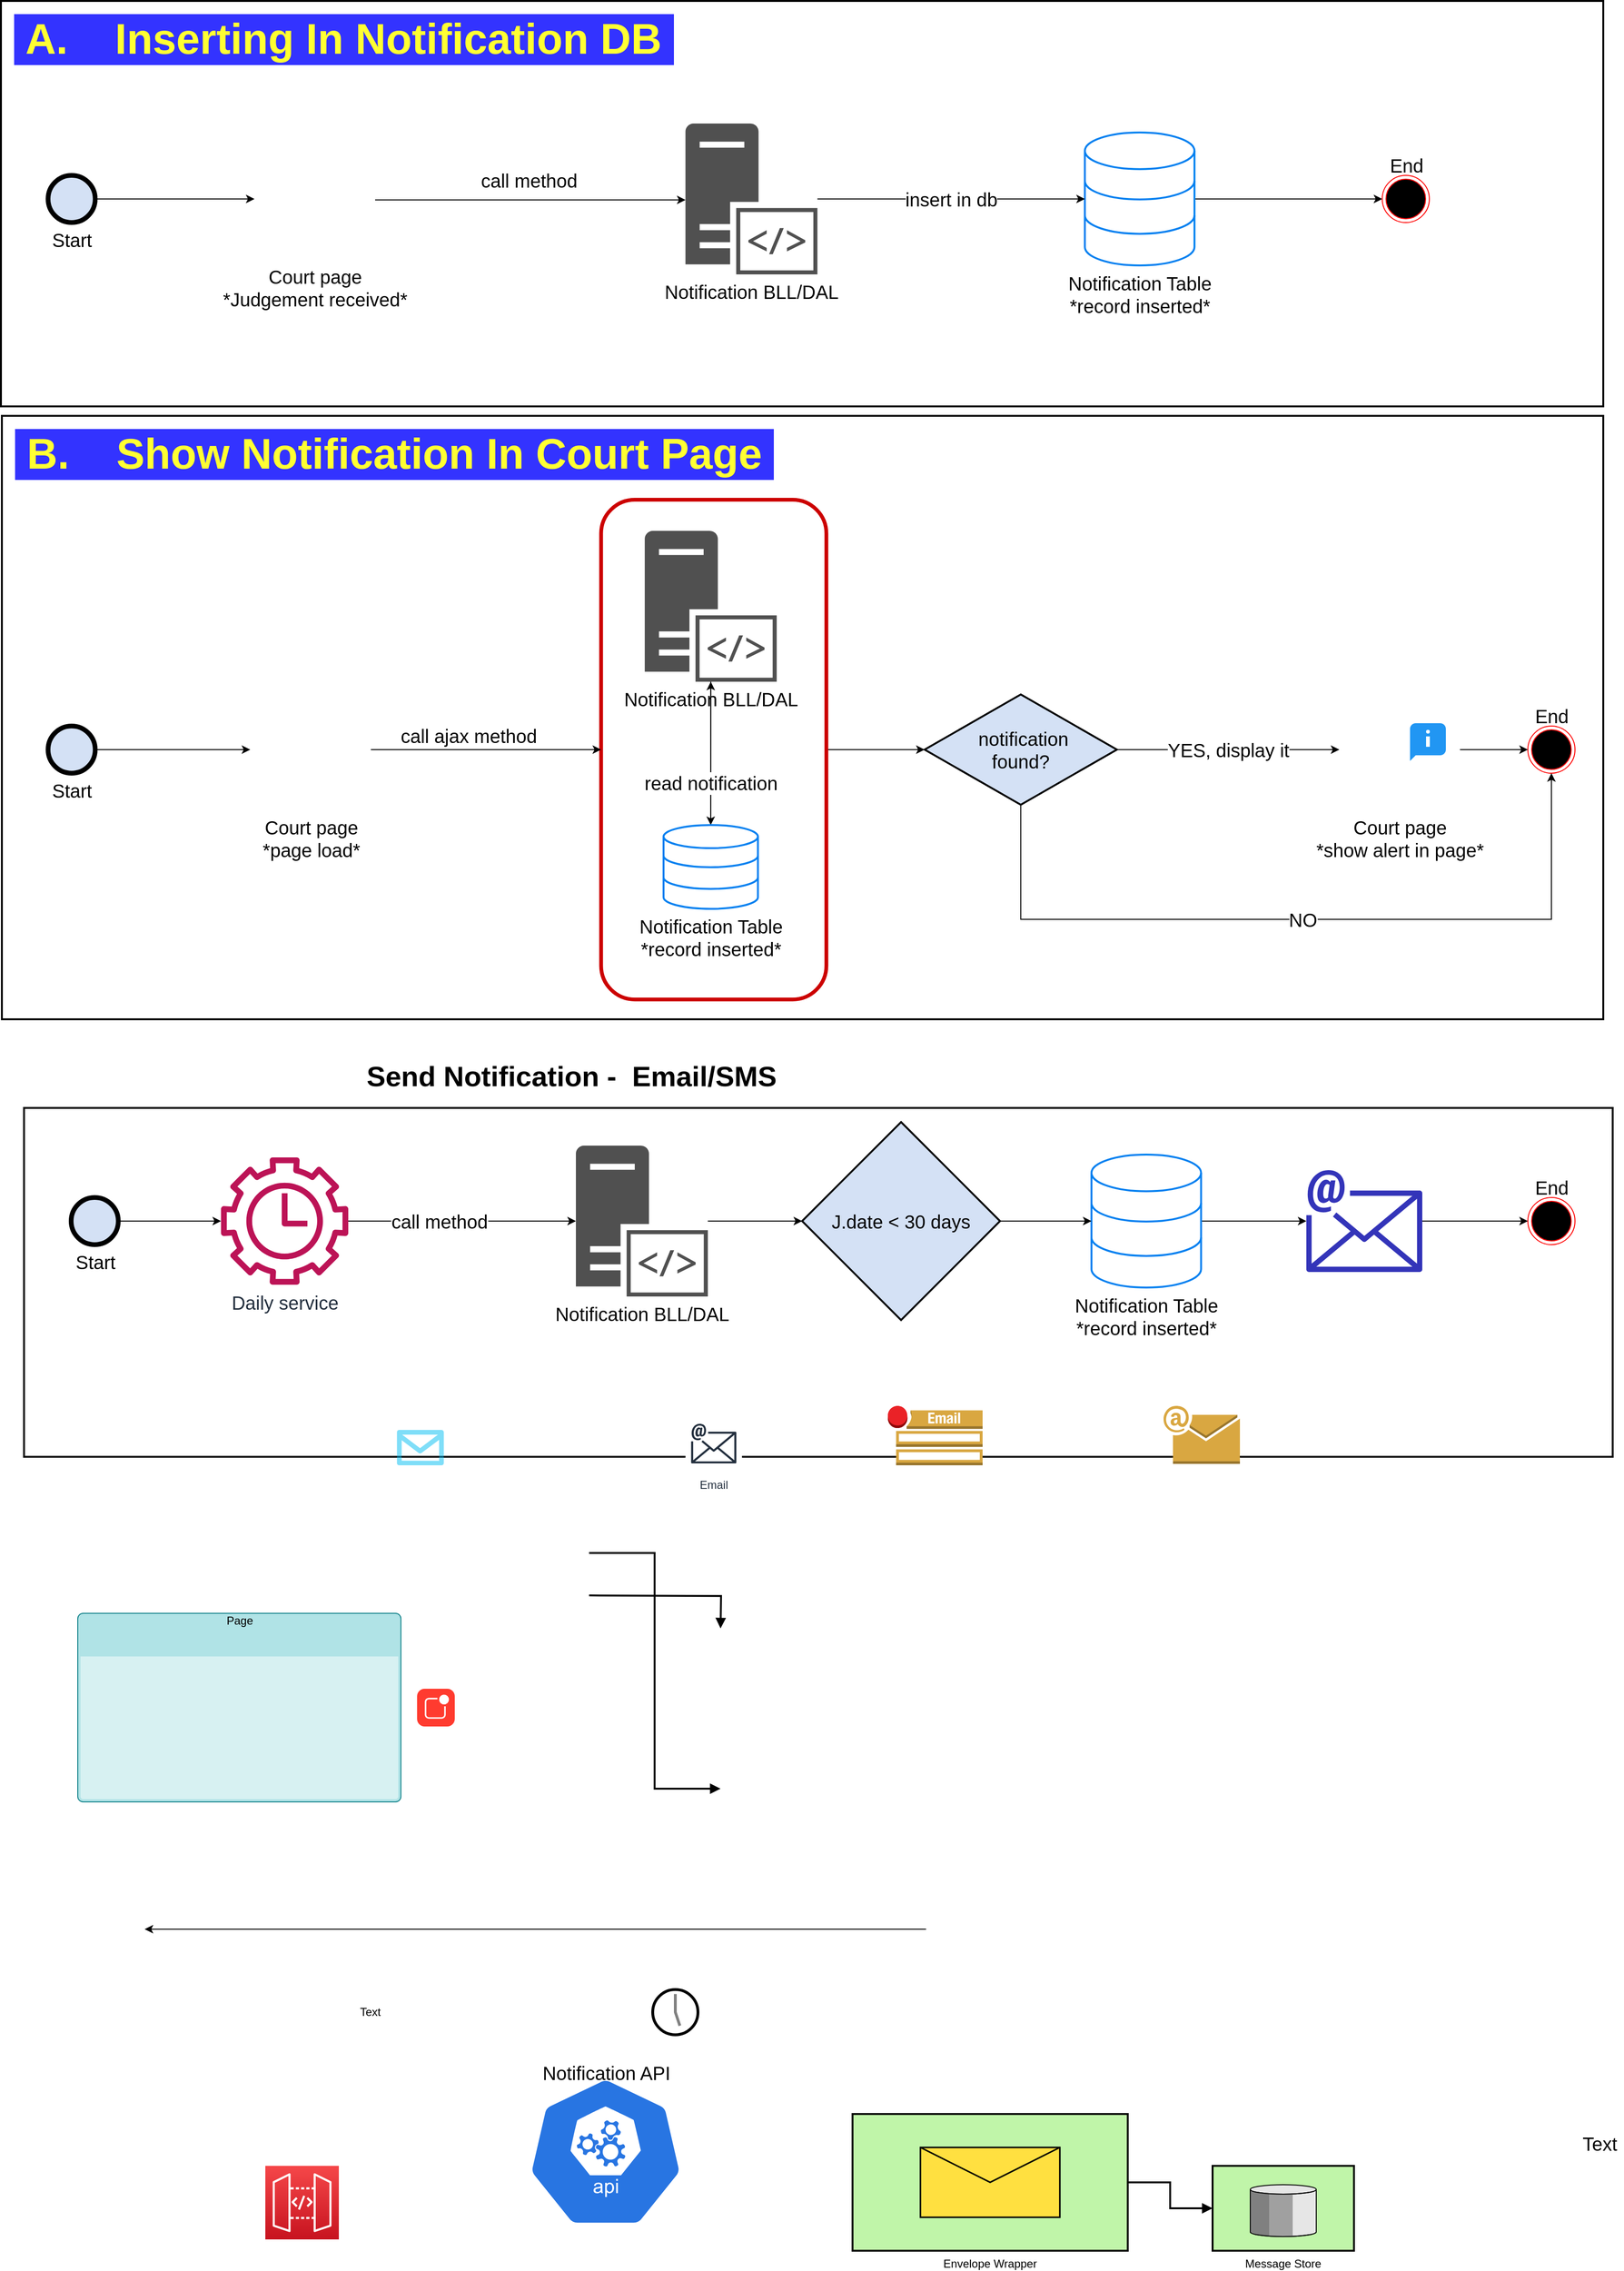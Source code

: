 <mxfile version="12.9.14" type="github">
  <diagram name="Page-1" id="74b105a0-9070-1c63-61bc-23e55f88626e">
    <mxGraphModel dx="2595" dy="1248" grid="1" gridSize="10" guides="1" tooltips="1" connect="1" arrows="1" fold="1" page="1" pageScale="1.5" pageWidth="1169" pageHeight="826" background="none" math="0" shadow="0">
      <root>
        <mxCell id="0" style=";html=1;" />
        <mxCell id="1" style=";html=1;" parent="0" />
        <mxCell id="a0KS-EexGl-eNFFs-aci-116" value="" style="rounded=0;whiteSpace=wrap;html=1;strokeWidth=2;fontSize=20;" parent="1" vertex="1">
          <mxGeometry x="31" y="480" width="1699" height="640" as="geometry" />
        </mxCell>
        <mxCell id="FA-CyTcXcXYD7pg30gIt-13" style="edgeStyle=orthogonalEdgeStyle;rounded=0;orthogonalLoop=1;jettySize=auto;html=1;" edge="1" parent="1" source="FA-CyTcXcXYD7pg30gIt-12" target="a0KS-EexGl-eNFFs-aci-157">
          <mxGeometry relative="1" as="geometry" />
        </mxCell>
        <mxCell id="FA-CyTcXcXYD7pg30gIt-12" value="" style="rounded=1;whiteSpace=wrap;html=1;fillColor=none;strokeColor=#CC0000;strokeWidth=4;" vertex="1" parent="1">
          <mxGeometry x="666.75" y="569" width="239" height="530" as="geometry" />
        </mxCell>
        <mxCell id="a0KS-EexGl-eNFFs-aci-103" value="" style="rounded=0;whiteSpace=wrap;html=1;strokeWidth=2;fontSize=20;" parent="1" vertex="1">
          <mxGeometry x="30" y="40" width="1700" height="430" as="geometry" />
        </mxCell>
        <mxCell id="10b056a9c633e61c-20" style="edgeStyle=orthogonalEdgeStyle;rounded=0;html=1;endArrow=block;endFill=1;jettySize=auto;orthogonalLoop=1;strokeWidth=2;startArrow=none;startFill=0;" parent="1" edge="1">
          <mxGeometry relative="1" as="geometry">
            <mxPoint x="654" y="1731.059" as="sourcePoint" />
            <mxPoint x="793.5" y="1766" as="targetPoint" />
          </mxGeometry>
        </mxCell>
        <mxCell id="10b056a9c633e61c-21" style="edgeStyle=orthogonalEdgeStyle;rounded=0;html=1;endArrow=block;endFill=1;jettySize=auto;orthogonalLoop=1;strokeWidth=2;startArrow=none;startFill=0;" parent="1" edge="1">
          <mxGeometry relative="1" as="geometry">
            <Array as="points">
              <mxPoint x="723.5" y="1686" />
              <mxPoint x="723.5" y="1936" />
            </Array>
            <mxPoint x="654" y="1686" as="sourcePoint" />
            <mxPoint x="793.5" y="1936" as="targetPoint" />
          </mxGeometry>
        </mxCell>
        <mxCell id="10b056a9c633e61c-27" style="edgeStyle=orthogonalEdgeStyle;rounded=0;html=1;endArrow=block;endFill=1;jettySize=auto;orthogonalLoop=1;strokeWidth=2;startArrow=none;startFill=0;" parent="1" source="10b056a9c633e61c-13" target="10b056a9c633e61c-15" edge="1">
          <mxGeometry relative="1" as="geometry" />
        </mxCell>
        <mxCell id="10b056a9c633e61c-13" value="Envelope Wrapper" style="strokeWidth=2;dashed=0;align=center;fontSize=12;fillColor=#c0f5a9;verticalLabelPosition=bottom;verticalAlign=top;shape=mxgraph.eip.envelope_wrapper;" parent="1" vertex="1">
          <mxGeometry x="933.5" y="2281" width="292" height="145" as="geometry" />
        </mxCell>
        <mxCell id="10b056a9c633e61c-15" value="Message Store" style="strokeWidth=2;dashed=0;align=center;fontSize=12;verticalLabelPosition=bottom;verticalAlign=top;shape=mxgraph.eip.message_store;fillColor=#c0f5a9" parent="1" vertex="1">
          <mxGeometry x="1315.5" y="2336" width="150" height="90" as="geometry" />
        </mxCell>
        <mxCell id="a0KS-EexGl-eNFFs-aci-5" value="" style="shape=image;html=1;verticalAlign=top;verticalLabelPosition=bottom;labelBackgroundColor=#ffffff;imageAspect=0;aspect=fixed;image=https://cdn2.iconfinder.com/data/icons/it-technology/70/BrowserClear-128.png" parent="1" vertex="1">
          <mxGeometry x="1071.5" y="1670" width="128" height="128" as="geometry" />
        </mxCell>
        <mxCell id="a0KS-EexGl-eNFFs-aci-10" value="" style="edgeStyle=orthogonalEdgeStyle;rounded=0;orthogonalLoop=1;jettySize=auto;html=1;" parent="1" source="a0KS-EexGl-eNFFs-aci-6" target="a0KS-EexGl-eNFFs-aci-9" edge="1">
          <mxGeometry relative="1" as="geometry" />
        </mxCell>
        <mxCell id="a0KS-EexGl-eNFFs-aci-6" value="" style="shape=image;html=1;verticalAlign=top;verticalLabelPosition=bottom;labelBackgroundColor=#ffffff;imageAspect=0;aspect=fixed;image=https://cdn2.iconfinder.com/data/icons/free-1/128/Page__web__web_page-128.png" parent="1" vertex="1">
          <mxGeometry x="1011.5" y="2021" width="128" height="128" as="geometry" />
        </mxCell>
        <mxCell id="a0KS-EexGl-eNFFs-aci-9" value="" style="shape=image;html=1;verticalAlign=top;verticalLabelPosition=bottom;labelBackgroundColor=#ffffff;imageAspect=0;aspect=fixed;image=https://cdn2.iconfinder.com/data/icons/free-1/128/Page__web__web_page-128.png" parent="1" vertex="1">
          <mxGeometry x="54.5" y="2021" width="128" height="128" as="geometry" />
        </mxCell>
        <mxCell id="a0KS-EexGl-eNFFs-aci-8" value="" style="html=1;strokeWidth=1;shadow=0;dashed=0;shape=mxgraph.ios7.misc.notification;fillColor=#FF3B2F;strokeColor=none;buttonText=;strokeColor2=#222222;fontColor=#222222;fontSize=8;verticalLabelPosition=bottom;verticalAlign=top;align=center;" parent="1" vertex="1">
          <mxGeometry x="471.5" y="1830" width="40" height="40" as="geometry" />
        </mxCell>
        <object label="" id="a0KS-EexGl-eNFFs-aci-11">
          <mxCell style="strokeWidth=3;outlineConnect=0;dashed=0;align=center;fontSize=8;shape=mxgraph.eip.messExp;html=1;verticalLabelPosition=bottom;verticalAlign=top" parent="1" vertex="1">
            <mxGeometry x="721.5" y="2149" width="48" height="48" as="geometry" />
          </mxCell>
        </object>
        <mxCell id="a0KS-EexGl-eNFFs-aci-14" value="Text" style="text;html=1;strokeColor=none;fillColor=none;align=center;verticalAlign=middle;whiteSpace=wrap;rounded=0;" parent="1" vertex="1">
          <mxGeometry x="401.5" y="2163" width="40" height="20" as="geometry" />
        </mxCell>
        <mxCell id="a0KS-EexGl-eNFFs-aci-24" value="" style="outlineConnect=0;fontColor=#232F3E;gradientColor=#F54749;gradientDirection=north;fillColor=#C7131F;strokeColor=#ffffff;dashed=0;verticalLabelPosition=bottom;verticalAlign=top;align=center;html=1;fontSize=12;fontStyle=0;aspect=fixed;shape=mxgraph.aws4.resourceIcon;resIcon=mxgraph.aws4.api_gateway;" parent="1" vertex="1">
          <mxGeometry x="310.5" y="2336" width="78" height="78" as="geometry" />
        </mxCell>
        <mxCell id="a0KS-EexGl-eNFFs-aci-25" value="Notification API&lt;br&gt;&lt;br&gt;&lt;br&gt;&lt;br&gt;&lt;br&gt;&lt;br&gt;&lt;br&gt;&lt;br&gt;" style="html=1;dashed=0;whitespace=wrap;fillColor=#2875E2;strokeColor=#ffffff;points=[[0.005,0.63,0],[0.1,0.2,0],[0.9,0.2,0],[0.5,0,0],[0.995,0.63,0],[0.72,0.99,0],[0.5,1,0],[0.28,0.99,0]];shape=mxgraph.kubernetes.icon;prIcon=api;fontSize=20;" parent="1" vertex="1">
          <mxGeometry x="423.5" y="2241" width="496" height="160" as="geometry" />
        </mxCell>
        <mxCell id="a0KS-EexGl-eNFFs-aci-104" style="edgeStyle=orthogonalEdgeStyle;rounded=0;orthogonalLoop=1;jettySize=auto;html=1;fontSize=20;fontColor=#000000;" parent="1" source="a0KS-EexGl-eNFFs-aci-64" target="a0KS-EexGl-eNFFs-aci-99" edge="1">
          <mxGeometry relative="1" as="geometry" />
        </mxCell>
        <mxCell id="a0KS-EexGl-eNFFs-aci-64" value="&lt;span&gt;Notification Table&lt;br&gt;*record inserted*&lt;br&gt;&lt;/span&gt;" style="html=1;verticalLabelPosition=bottom;align=center;labelBackgroundColor=#ffffff;verticalAlign=top;strokeWidth=2;strokeColor=#0080F0;shadow=0;dashed=0;shape=mxgraph.ios7.icons.data;fontSize=20;" parent="1" vertex="1">
          <mxGeometry x="1180" y="179.5" width="116.29" height="141" as="geometry" />
        </mxCell>
        <mxCell id="a0KS-EexGl-eNFFs-aci-70" value="insert in db" style="edgeStyle=orthogonalEdgeStyle;rounded=0;orthogonalLoop=1;jettySize=auto;html=1;fontSize=20;" parent="1" source="a0KS-EexGl-eNFFs-aci-67" target="a0KS-EexGl-eNFFs-aci-64" edge="1">
          <mxGeometry relative="1" as="geometry">
            <mxPoint x="1180" y="250" as="targetPoint" />
          </mxGeometry>
        </mxCell>
        <mxCell id="a0KS-EexGl-eNFFs-aci-67" value="Notification BLL/DAL" style="pointerEvents=1;shadow=0;dashed=0;html=1;strokeColor=none;fillColor=#505050;labelPosition=center;verticalLabelPosition=bottom;verticalAlign=top;outlineConnect=0;align=center;shape=mxgraph.office.servers.server_side_code;fontSize=20;" parent="1" vertex="1">
          <mxGeometry x="756.25" y="170" width="140" height="160" as="geometry" />
        </mxCell>
        <mxCell id="a0KS-EexGl-eNFFs-aci-74" value="Page" style="html=1;labelPosition=center;verticalLabelPosition=middle;verticalAlign=top;align=center;fontSize=12;outlineConnect=0;spacingTop=-6;shape=mxgraph.sitemap.page;fillColor=#b0e3e6;strokeColor=#0e8088;" parent="1" vertex="1">
          <mxGeometry x="111.5" y="1750" width="342.86" height="200" as="geometry" />
        </mxCell>
        <mxCell id="a0KS-EexGl-eNFFs-aci-96" value="call method" style="edgeStyle=orthogonalEdgeStyle;rounded=0;orthogonalLoop=1;jettySize=auto;html=1;fontSize=20;fontColor=#000000;" parent="1" edge="1">
          <mxGeometry x="-0.01" y="21" relative="1" as="geometry">
            <mxPoint x="427.0" y="251.0" as="sourcePoint" />
            <mxPoint x="756.25" y="251.0" as="targetPoint" />
            <mxPoint as="offset" />
          </mxGeometry>
        </mxCell>
        <mxCell id="a0KS-EexGl-eNFFs-aci-95" value="&lt;font style=&quot;font-size: 20px&quot;&gt;Court page &lt;br&gt;*Judgement received*&lt;/font&gt;" style="shape=image;html=1;verticalAlign=top;verticalLabelPosition=bottom;labelBackgroundColor=#ffffff;imageAspect=0;aspect=fixed;image=https://cdn2.iconfinder.com/data/icons/free-1/128/Page__web__web_page-128.png" parent="1" vertex="1">
          <mxGeometry x="299" y="186" width="128" height="128" as="geometry" />
        </mxCell>
        <mxCell id="a0KS-EexGl-eNFFs-aci-98" style="edgeStyle=orthogonalEdgeStyle;rounded=0;orthogonalLoop=1;jettySize=auto;html=1;entryX=0;entryY=0.5;entryDx=0;entryDy=0;fontSize=20;fontColor=#000000;" parent="1" source="a0KS-EexGl-eNFFs-aci-97" target="a0KS-EexGl-eNFFs-aci-95" edge="1">
          <mxGeometry relative="1" as="geometry" />
        </mxCell>
        <mxCell id="a0KS-EexGl-eNFFs-aci-97" value="Start" style="shape=mxgraph.bpmn.shape;html=1;verticalLabelPosition=bottom;labelBackgroundColor=#ffffff;verticalAlign=top;align=center;perimeter=ellipsePerimeter;outlineConnect=0;outline=standard;symbol=general;strokeWidth=5;fillColor=#D4E1F5;fontSize=20;fontColor=#000000;" parent="1" vertex="1">
          <mxGeometry x="80" y="225" width="50" height="50" as="geometry" />
        </mxCell>
        <mxCell id="a0KS-EexGl-eNFFs-aci-99" value="End&lt;br&gt;&lt;br&gt;&lt;br&gt;&lt;br&gt;" style="ellipse;html=1;shape=endState;fillColor=#000000;strokeColor=#ff0000;fontSize=20;fontColor=#000000;" parent="1" vertex="1">
          <mxGeometry x="1495.5" y="225" width="50" height="50" as="geometry" />
        </mxCell>
        <mxCell id="a0KS-EexGl-eNFFs-aci-117" value="&lt;font style=&quot;font-size: 45px&quot;&gt;&amp;nbsp;B.&amp;nbsp; &amp;nbsp; Show Notification&amp;nbsp;In Court Page&amp;nbsp;&lt;/font&gt;" style="text;strokeColor=none;fillColor=none;html=1;fontSize=45;fontStyle=1;verticalAlign=middle;align=center;fontColor=#FFFF33;labelBackgroundColor=#3333FF;" parent="1" vertex="1">
          <mxGeometry x="87" y="500" width="720" height="40" as="geometry" />
        </mxCell>
        <mxCell id="a0KS-EexGl-eNFFs-aci-118" style="edgeStyle=orthogonalEdgeStyle;rounded=0;orthogonalLoop=1;jettySize=auto;html=1;fontSize=20;fontColor=#000000;" parent="1" source="a0KS-EexGl-eNFFs-aci-132" target="a0KS-EexGl-eNFFs-aci-126" edge="1">
          <mxGeometry relative="1" as="geometry" />
        </mxCell>
        <mxCell id="a0KS-EexGl-eNFFs-aci-133" value="YES, display it" style="edgeStyle=orthogonalEdgeStyle;rounded=0;orthogonalLoop=1;jettySize=auto;html=1;entryX=0;entryY=0.5;entryDx=0;entryDy=0;fontSize=20;fontColor=#000000;exitX=1;exitY=0.5;exitDx=0;exitDy=0;" parent="1" source="a0KS-EexGl-eNFFs-aci-157" target="a0KS-EexGl-eNFFs-aci-132" edge="1">
          <mxGeometry relative="1" as="geometry">
            <mxPoint x="1255.79" y="759" as="sourcePoint" />
          </mxGeometry>
        </mxCell>
        <mxCell id="a0KS-EexGl-eNFFs-aci-159" style="edgeStyle=orthogonalEdgeStyle;rounded=0;orthogonalLoop=1;jettySize=auto;html=1;fontSize=20;fontColor=#000000;" parent="1" source="a0KS-EexGl-eNFFs-aci-121" target="FA-CyTcXcXYD7pg30gIt-5" edge="1">
          <mxGeometry relative="1" as="geometry" />
        </mxCell>
        <mxCell id="a0KS-EexGl-eNFFs-aci-121" value="Notification BLL/DAL" style="pointerEvents=1;shadow=0;dashed=0;html=1;strokeColor=none;fillColor=#505050;labelPosition=center;verticalLabelPosition=bottom;verticalAlign=top;outlineConnect=0;align=center;shape=mxgraph.office.servers.server_side_code;fontSize=20;" parent="1" vertex="1">
          <mxGeometry x="713.07" y="602" width="140" height="160" as="geometry" />
        </mxCell>
        <mxCell id="a0KS-EexGl-eNFFs-aci-122" style="edgeStyle=orthogonalEdgeStyle;rounded=0;orthogonalLoop=1;jettySize=auto;html=1;fontSize=20;fontColor=#000000;entryX=0;entryY=0.5;entryDx=0;entryDy=0;exitX=1;exitY=0.5;exitDx=0;exitDy=0;" parent="1" source="a0KS-EexGl-eNFFs-aci-123" target="FA-CyTcXcXYD7pg30gIt-12" edge="1">
          <mxGeometry relative="1" as="geometry">
            <Array as="points" />
          </mxGeometry>
        </mxCell>
        <mxCell id="a0KS-EexGl-eNFFs-aci-130" value="call ajax method" style="edgeLabel;html=1;align=center;verticalAlign=middle;resizable=0;points=[];fontSize=20;fontColor=#000000;" parent="a0KS-EexGl-eNFFs-aci-122" vertex="1" connectable="0">
          <mxGeometry x="-0.195" relative="1" as="geometry">
            <mxPoint x="5" y="-15" as="offset" />
          </mxGeometry>
        </mxCell>
        <mxCell id="a0KS-EexGl-eNFFs-aci-123" value="&lt;font style=&quot;font-size: 20px&quot;&gt;Court page &lt;br&gt;*page load*&lt;/font&gt;" style="shape=image;html=1;verticalAlign=top;verticalLabelPosition=bottom;labelBackgroundColor=#ffffff;imageAspect=0;aspect=fixed;image=https://cdn2.iconfinder.com/data/icons/free-1/128/Page__web__web_page-128.png" parent="1" vertex="1">
          <mxGeometry x="294.5" y="770" width="128" height="128" as="geometry" />
        </mxCell>
        <mxCell id="a0KS-EexGl-eNFFs-aci-124" style="edgeStyle=orthogonalEdgeStyle;rounded=0;orthogonalLoop=1;jettySize=auto;html=1;entryX=0;entryY=0.5;entryDx=0;entryDy=0;fontSize=20;fontColor=#000000;" parent="1" source="a0KS-EexGl-eNFFs-aci-125" target="a0KS-EexGl-eNFFs-aci-123" edge="1">
          <mxGeometry relative="1" as="geometry" />
        </mxCell>
        <mxCell id="a0KS-EexGl-eNFFs-aci-125" value="Start" style="shape=mxgraph.bpmn.shape;html=1;verticalLabelPosition=bottom;labelBackgroundColor=#ffffff;verticalAlign=top;align=center;perimeter=ellipsePerimeter;outlineConnect=0;outline=standard;symbol=general;strokeWidth=5;fillColor=#D4E1F5;fontSize=20;fontColor=#000000;" parent="1" vertex="1">
          <mxGeometry x="80" y="809" width="50" height="50" as="geometry" />
        </mxCell>
        <mxCell id="a0KS-EexGl-eNFFs-aci-126" value="End&lt;br&gt;&lt;br&gt;&lt;br&gt;&lt;br&gt;" style="ellipse;html=1;shape=endState;fillColor=#000000;strokeColor=#ff0000;fontSize=20;fontColor=#000000;" parent="1" vertex="1">
          <mxGeometry x="1650" y="809" width="50" height="50" as="geometry" />
        </mxCell>
        <mxCell id="a0KS-EexGl-eNFFs-aci-132" value="&lt;font style=&quot;font-size: 20px&quot;&gt;Court page &lt;br&gt;*show alert in page*&lt;/font&gt;" style="shape=image;html=1;verticalAlign=top;verticalLabelPosition=bottom;labelBackgroundColor=#ffffff;imageAspect=0;aspect=fixed;image=https://cdn2.iconfinder.com/data/icons/free-1/128/Page__web__web_page-128.png" parent="1" vertex="1">
          <mxGeometry x="1450" y="770" width="128" height="128" as="geometry" />
        </mxCell>
        <mxCell id="a0KS-EexGl-eNFFs-aci-135" value="Text" style="text;html=1;align=center;verticalAlign=middle;resizable=0;points=[];autosize=1;fontSize=20;fontColor=#000000;" parent="1" vertex="1">
          <mxGeometry x="1701" y="2297" width="50" height="30" as="geometry" />
        </mxCell>
        <mxCell id="a0KS-EexGl-eNFFs-aci-136" value="" style="rounded=0;whiteSpace=wrap;html=1;strokeWidth=2;fontSize=20;" parent="1" vertex="1">
          <mxGeometry x="54.5" y="1214" width="1685.5" height="370" as="geometry" />
        </mxCell>
        <mxCell id="a0KS-EexGl-eNFFs-aci-137" value="&lt;font style=&quot;font-size: 30px&quot;&gt;Send Notification&amp;nbsp;-&amp;nbsp; Email/SMS&lt;/font&gt;" style="text;strokeColor=none;fillColor=none;html=1;fontSize=24;fontStyle=1;verticalAlign=middle;align=center;" parent="1" vertex="1">
          <mxGeometry x="294.5" y="1160" width="680" height="40" as="geometry" />
        </mxCell>
        <mxCell id="a0KS-EexGl-eNFFs-aci-138" style="edgeStyle=orthogonalEdgeStyle;rounded=0;orthogonalLoop=1;jettySize=auto;html=1;fontSize=20;fontColor=#000000;" parent="1" source="a0KS-EexGl-eNFFs-aci-152" target="a0KS-EexGl-eNFFs-aci-148" edge="1">
          <mxGeometry relative="1" as="geometry">
            <mxPoint x="1222.5" y="1334" as="sourcePoint" />
          </mxGeometry>
        </mxCell>
        <mxCell id="a0KS-EexGl-eNFFs-aci-139" style="edgeStyle=orthogonalEdgeStyle;rounded=0;orthogonalLoop=1;jettySize=auto;html=1;fontSize=20;fontColor=#000000;" parent="1" source="a0KS-EexGl-eNFFs-aci-140" target="a0KS-EexGl-eNFFs-aci-152" edge="1">
          <mxGeometry relative="1" as="geometry">
            <mxPoint x="1094.5" y="1334" as="targetPoint" />
          </mxGeometry>
        </mxCell>
        <mxCell id="a0KS-EexGl-eNFFs-aci-140" value="&lt;span&gt;Notification Table&lt;br&gt;*record inserted*&lt;br&gt;&lt;/span&gt;" style="html=1;verticalLabelPosition=bottom;align=center;labelBackgroundColor=#ffffff;verticalAlign=top;strokeWidth=2;strokeColor=#0080F0;shadow=0;dashed=0;shape=mxgraph.ios7.icons.data;fontSize=20;" parent="1" vertex="1">
          <mxGeometry x="1187" y="1263.5" width="116.29" height="141" as="geometry" />
        </mxCell>
        <mxCell id="a0KS-EexGl-eNFFs-aci-141" style="edgeStyle=orthogonalEdgeStyle;rounded=0;orthogonalLoop=1;jettySize=auto;html=1;fontSize=20;entryX=0;entryY=0.5;entryDx=0;entryDy=0;" parent="1" source="a0KS-EexGl-eNFFs-aci-142" target="FA-CyTcXcXYD7pg30gIt-3" edge="1">
          <mxGeometry relative="1" as="geometry">
            <mxPoint x="1204.5" y="1334" as="targetPoint" />
          </mxGeometry>
        </mxCell>
        <mxCell id="a0KS-EexGl-eNFFs-aci-142" value="Notification BLL/DAL" style="pointerEvents=1;shadow=0;dashed=0;html=1;strokeColor=none;fillColor=#505050;labelPosition=center;verticalLabelPosition=bottom;verticalAlign=top;outlineConnect=0;align=center;shape=mxgraph.office.servers.server_side_code;fontSize=20;" parent="1" vertex="1">
          <mxGeometry x="640" y="1254" width="140" height="160" as="geometry" />
        </mxCell>
        <mxCell id="a0KS-EexGl-eNFFs-aci-143" style="edgeStyle=orthogonalEdgeStyle;rounded=0;orthogonalLoop=1;jettySize=auto;html=1;fontSize=20;fontColor=#000000;" parent="1" source="a0KS-EexGl-eNFFs-aci-150" target="a0KS-EexGl-eNFFs-aci-142" edge="1">
          <mxGeometry relative="1" as="geometry">
            <mxPoint x="362.5" y="1334" as="sourcePoint" />
          </mxGeometry>
        </mxCell>
        <mxCell id="a0KS-EexGl-eNFFs-aci-144" value="call method" style="edgeLabel;html=1;align=center;verticalAlign=middle;resizable=0;points=[];fontSize=20;fontColor=#000000;" parent="a0KS-EexGl-eNFFs-aci-143" vertex="1" connectable="0">
          <mxGeometry x="-0.195" relative="1" as="geometry">
            <mxPoint x="-1" as="offset" />
          </mxGeometry>
        </mxCell>
        <mxCell id="a0KS-EexGl-eNFFs-aci-146" style="edgeStyle=orthogonalEdgeStyle;rounded=0;orthogonalLoop=1;jettySize=auto;html=1;fontSize=20;fontColor=#000000;" parent="1" source="a0KS-EexGl-eNFFs-aci-147" target="a0KS-EexGl-eNFFs-aci-150" edge="1">
          <mxGeometry relative="1" as="geometry" />
        </mxCell>
        <mxCell id="a0KS-EexGl-eNFFs-aci-147" value="Start" style="shape=mxgraph.bpmn.shape;html=1;verticalLabelPosition=bottom;labelBackgroundColor=#ffffff;verticalAlign=top;align=center;perimeter=ellipsePerimeter;outlineConnect=0;outline=standard;symbol=general;strokeWidth=5;fillColor=#D4E1F5;fontSize=20;fontColor=#000000;" parent="1" vertex="1">
          <mxGeometry x="104.5" y="1309" width="50" height="50" as="geometry" />
        </mxCell>
        <mxCell id="a0KS-EexGl-eNFFs-aci-148" value="End&lt;br&gt;&lt;br&gt;&lt;br&gt;&lt;br&gt;" style="ellipse;html=1;shape=endState;fillColor=#000000;strokeColor=#ff0000;fontSize=20;fontColor=#000000;" parent="1" vertex="1">
          <mxGeometry x="1650" y="1309" width="50" height="50" as="geometry" />
        </mxCell>
        <mxCell id="a0KS-EexGl-eNFFs-aci-150" value="&lt;span style=&quot;font-size: 20px&quot;&gt;Daily service&lt;/span&gt;" style="outlineConnect=0;fontColor=#232F3E;gradientColor=none;fillColor=#BC1356;strokeColor=none;dashed=0;verticalLabelPosition=bottom;verticalAlign=top;align=center;html=1;fontSize=12;fontStyle=0;aspect=fixed;pointerEvents=1;shape=mxgraph.aws4.maintenance_windows;" parent="1" vertex="1">
          <mxGeometry x="263.5" y="1266.5" width="135" height="135" as="geometry" />
        </mxCell>
        <mxCell id="a0KS-EexGl-eNFFs-aci-152" value="" style="outlineConnect=0;fontColor=#232F3E;gradientColor=none;fillColor=#3334B9;strokeColor=none;dashed=0;verticalLabelPosition=bottom;verticalAlign=top;align=center;html=1;fontSize=12;fontStyle=0;aspect=fixed;pointerEvents=1;shape=mxgraph.aws4.email;" parent="1" vertex="1">
          <mxGeometry x="1415" y="1279.59" width="123" height="108.81" as="geometry" />
        </mxCell>
        <mxCell id="a0KS-EexGl-eNFFs-aci-153" value="" style="outlineConnect=0;dashed=0;verticalLabelPosition=bottom;verticalAlign=top;align=center;html=1;shape=mxgraph.aws3.email;fillColor=#D9A741;gradientColor=none;strokeWidth=2;fontSize=20;fontColor=#000000;" parent="1" vertex="1">
          <mxGeometry x="1263.5" y="1530" width="81" height="61.5" as="geometry" />
        </mxCell>
        <mxCell id="a0KS-EexGl-eNFFs-aci-154" value="" style="outlineConnect=0;dashed=0;verticalLabelPosition=bottom;verticalAlign=top;align=center;html=1;shape=mxgraph.aws3.email_notification;fillColor=#D9A741;gradientColor=none;strokeWidth=2;fontSize=20;fontColor=#000000;" parent="1" vertex="1">
          <mxGeometry x="971" y="1530" width="100.5" height="63" as="geometry" />
        </mxCell>
        <mxCell id="a0KS-EexGl-eNFFs-aci-155" value="Email" style="outlineConnect=0;fontColor=#232F3E;gradientColor=none;strokeColor=#232F3E;fillColor=#ffffff;dashed=0;verticalLabelPosition=bottom;verticalAlign=top;align=center;html=1;fontSize=12;fontStyle=0;aspect=fixed;shape=mxgraph.aws4.resourceIcon;resIcon=mxgraph.aws4.email;" parent="1" vertex="1">
          <mxGeometry x="756.25" y="1540" width="60" height="60" as="geometry" />
        </mxCell>
        <mxCell id="a0KS-EexGl-eNFFs-aci-156" value="" style="verticalLabelPosition=bottom;html=1;verticalAlign=top;align=center;strokeColor=none;fillColor=#00BEF2;shape=mxgraph.azure.message;pointerEvents=1;fontSize=20;fontColor=#000000;" parent="1" vertex="1">
          <mxGeometry x="450" y="1555.5" width="50" height="37.5" as="geometry" />
        </mxCell>
        <mxCell id="a0KS-EexGl-eNFFs-aci-158" value="NO" style="edgeStyle=orthogonalEdgeStyle;rounded=0;orthogonalLoop=1;jettySize=auto;html=1;entryX=0.5;entryY=1;entryDx=0;entryDy=0;fontSize=20;fontColor=#000000;exitX=0.5;exitY=1;exitDx=0;exitDy=0;" parent="1" source="a0KS-EexGl-eNFFs-aci-157" target="a0KS-EexGl-eNFFs-aci-126" edge="1">
          <mxGeometry relative="1" as="geometry">
            <Array as="points">
              <mxPoint x="1112" y="1014" />
              <mxPoint x="1675" y="1014" />
            </Array>
          </mxGeometry>
        </mxCell>
        <mxCell id="a0KS-EexGl-eNFFs-aci-157" value="&amp;nbsp;notification &lt;br&gt;found?" style="rhombus;whiteSpace=wrap;html=1;strokeWidth=2;fillColor=#D4E1F5;fontSize=20;fontColor=#000000;" parent="1" vertex="1">
          <mxGeometry x="1010" y="775.5" width="204" height="117" as="geometry" />
        </mxCell>
        <mxCell id="FA-CyTcXcXYD7pg30gIt-4" style="edgeStyle=orthogonalEdgeStyle;rounded=0;orthogonalLoop=1;jettySize=auto;html=1;" edge="1" parent="1" source="FA-CyTcXcXYD7pg30gIt-3" target="a0KS-EexGl-eNFFs-aci-140">
          <mxGeometry relative="1" as="geometry" />
        </mxCell>
        <mxCell id="FA-CyTcXcXYD7pg30gIt-3" value="J.date &amp;lt; 30 days" style="rhombus;whiteSpace=wrap;html=1;strokeWidth=2;fillColor=#D4E1F5;fontSize=20;fontColor=#000000;" vertex="1" parent="1">
          <mxGeometry x="880" y="1229" width="210" height="210" as="geometry" />
        </mxCell>
        <mxCell id="FA-CyTcXcXYD7pg30gIt-7" value="read notification" style="edgeStyle=orthogonalEdgeStyle;rounded=0;orthogonalLoop=1;jettySize=auto;html=1;fontSize=20;" edge="1" parent="1" source="FA-CyTcXcXYD7pg30gIt-5" target="a0KS-EexGl-eNFFs-aci-121">
          <mxGeometry y="-32" relative="1" as="geometry">
            <mxPoint x="-32" y="31" as="offset" />
          </mxGeometry>
        </mxCell>
        <mxCell id="FA-CyTcXcXYD7pg30gIt-5" value="&lt;span&gt;Notification Table&lt;br&gt;*record inserted*&lt;br&gt;&lt;/span&gt;" style="html=1;verticalLabelPosition=bottom;align=center;labelBackgroundColor=#ffffff;verticalAlign=top;strokeWidth=2;strokeColor=#0080F0;shadow=0;dashed=0;shape=mxgraph.ios7.icons.data;fontSize=20;" vertex="1" parent="1">
          <mxGeometry x="733" y="914" width="100.14" height="88.88" as="geometry" />
        </mxCell>
        <mxCell id="FA-CyTcXcXYD7pg30gIt-10" value="" style="shape=image;verticalLabelPosition=bottom;verticalAlign=top;imageAspect=0;aspect=fixed;image=data:image/svg+xml,PHN2ZyB4bWxucz0iaHR0cDovL3d3dy53My5vcmcvMjAwMC9zdmciIHZlcnNpb249IjEiIHZpZXdCb3g9IjAgMCA0OCA0OCIgZW5hYmxlLWJhY2tncm91bmQ9Im5ldyAwIDAgNDggNDgiPiYjeGE7ICAgIDxwYXRoIGZpbGw9IiMyMTk2RjMiIGQ9Ik0zNyw0MEgxMWwtNiw2VjEyYzAtMy4zLDIuNy02LDYtNmgyNmMzLjMsMCw2LDIuNyw2LDZ2MjJDNDMsMzcuMyw0MC4zLDQwLDM3LDQweiIvPiYjeGE7ICAgIDxnIGZpbGw9IiNmZmYiPiYjeGE7ICAgICAgICA8cmVjdCB4PSIyMiIgeT0iMjAiIHdpZHRoPSI0IiBoZWlnaHQ9IjExIi8+JiN4YTsgICAgICAgIDxjaXJjbGUgY3g9IjI0IiBjeT0iMTUiIHI9IjIiLz4mI3hhOyAgICA8L2c+JiN4YTs8L3N2Zz4=" vertex="1" parent="1">
          <mxGeometry x="1520" y="800" width="48" height="48" as="geometry" />
        </mxCell>
        <mxCell id="FA-CyTcXcXYD7pg30gIt-21" value="&lt;font style=&quot;font-size: 45px&quot;&gt;&lt;font style=&quot;font-size: 45px&quot;&gt;&amp;nbsp;A.&amp;nbsp; &amp;nbsp;&amp;nbsp;&lt;/font&gt;Inserting In Notification DB&amp;nbsp;&lt;/font&gt;" style="text;strokeColor=none;fillColor=none;html=1;fontSize=45;fontStyle=1;verticalAlign=middle;align=center;fontColor=#FFFF33;labelBackgroundColor=#3333FF;" vertex="1" parent="1">
          <mxGeometry x="33" y="60" width="720" height="40" as="geometry" />
        </mxCell>
      </root>
    </mxGraphModel>
  </diagram>
</mxfile>
